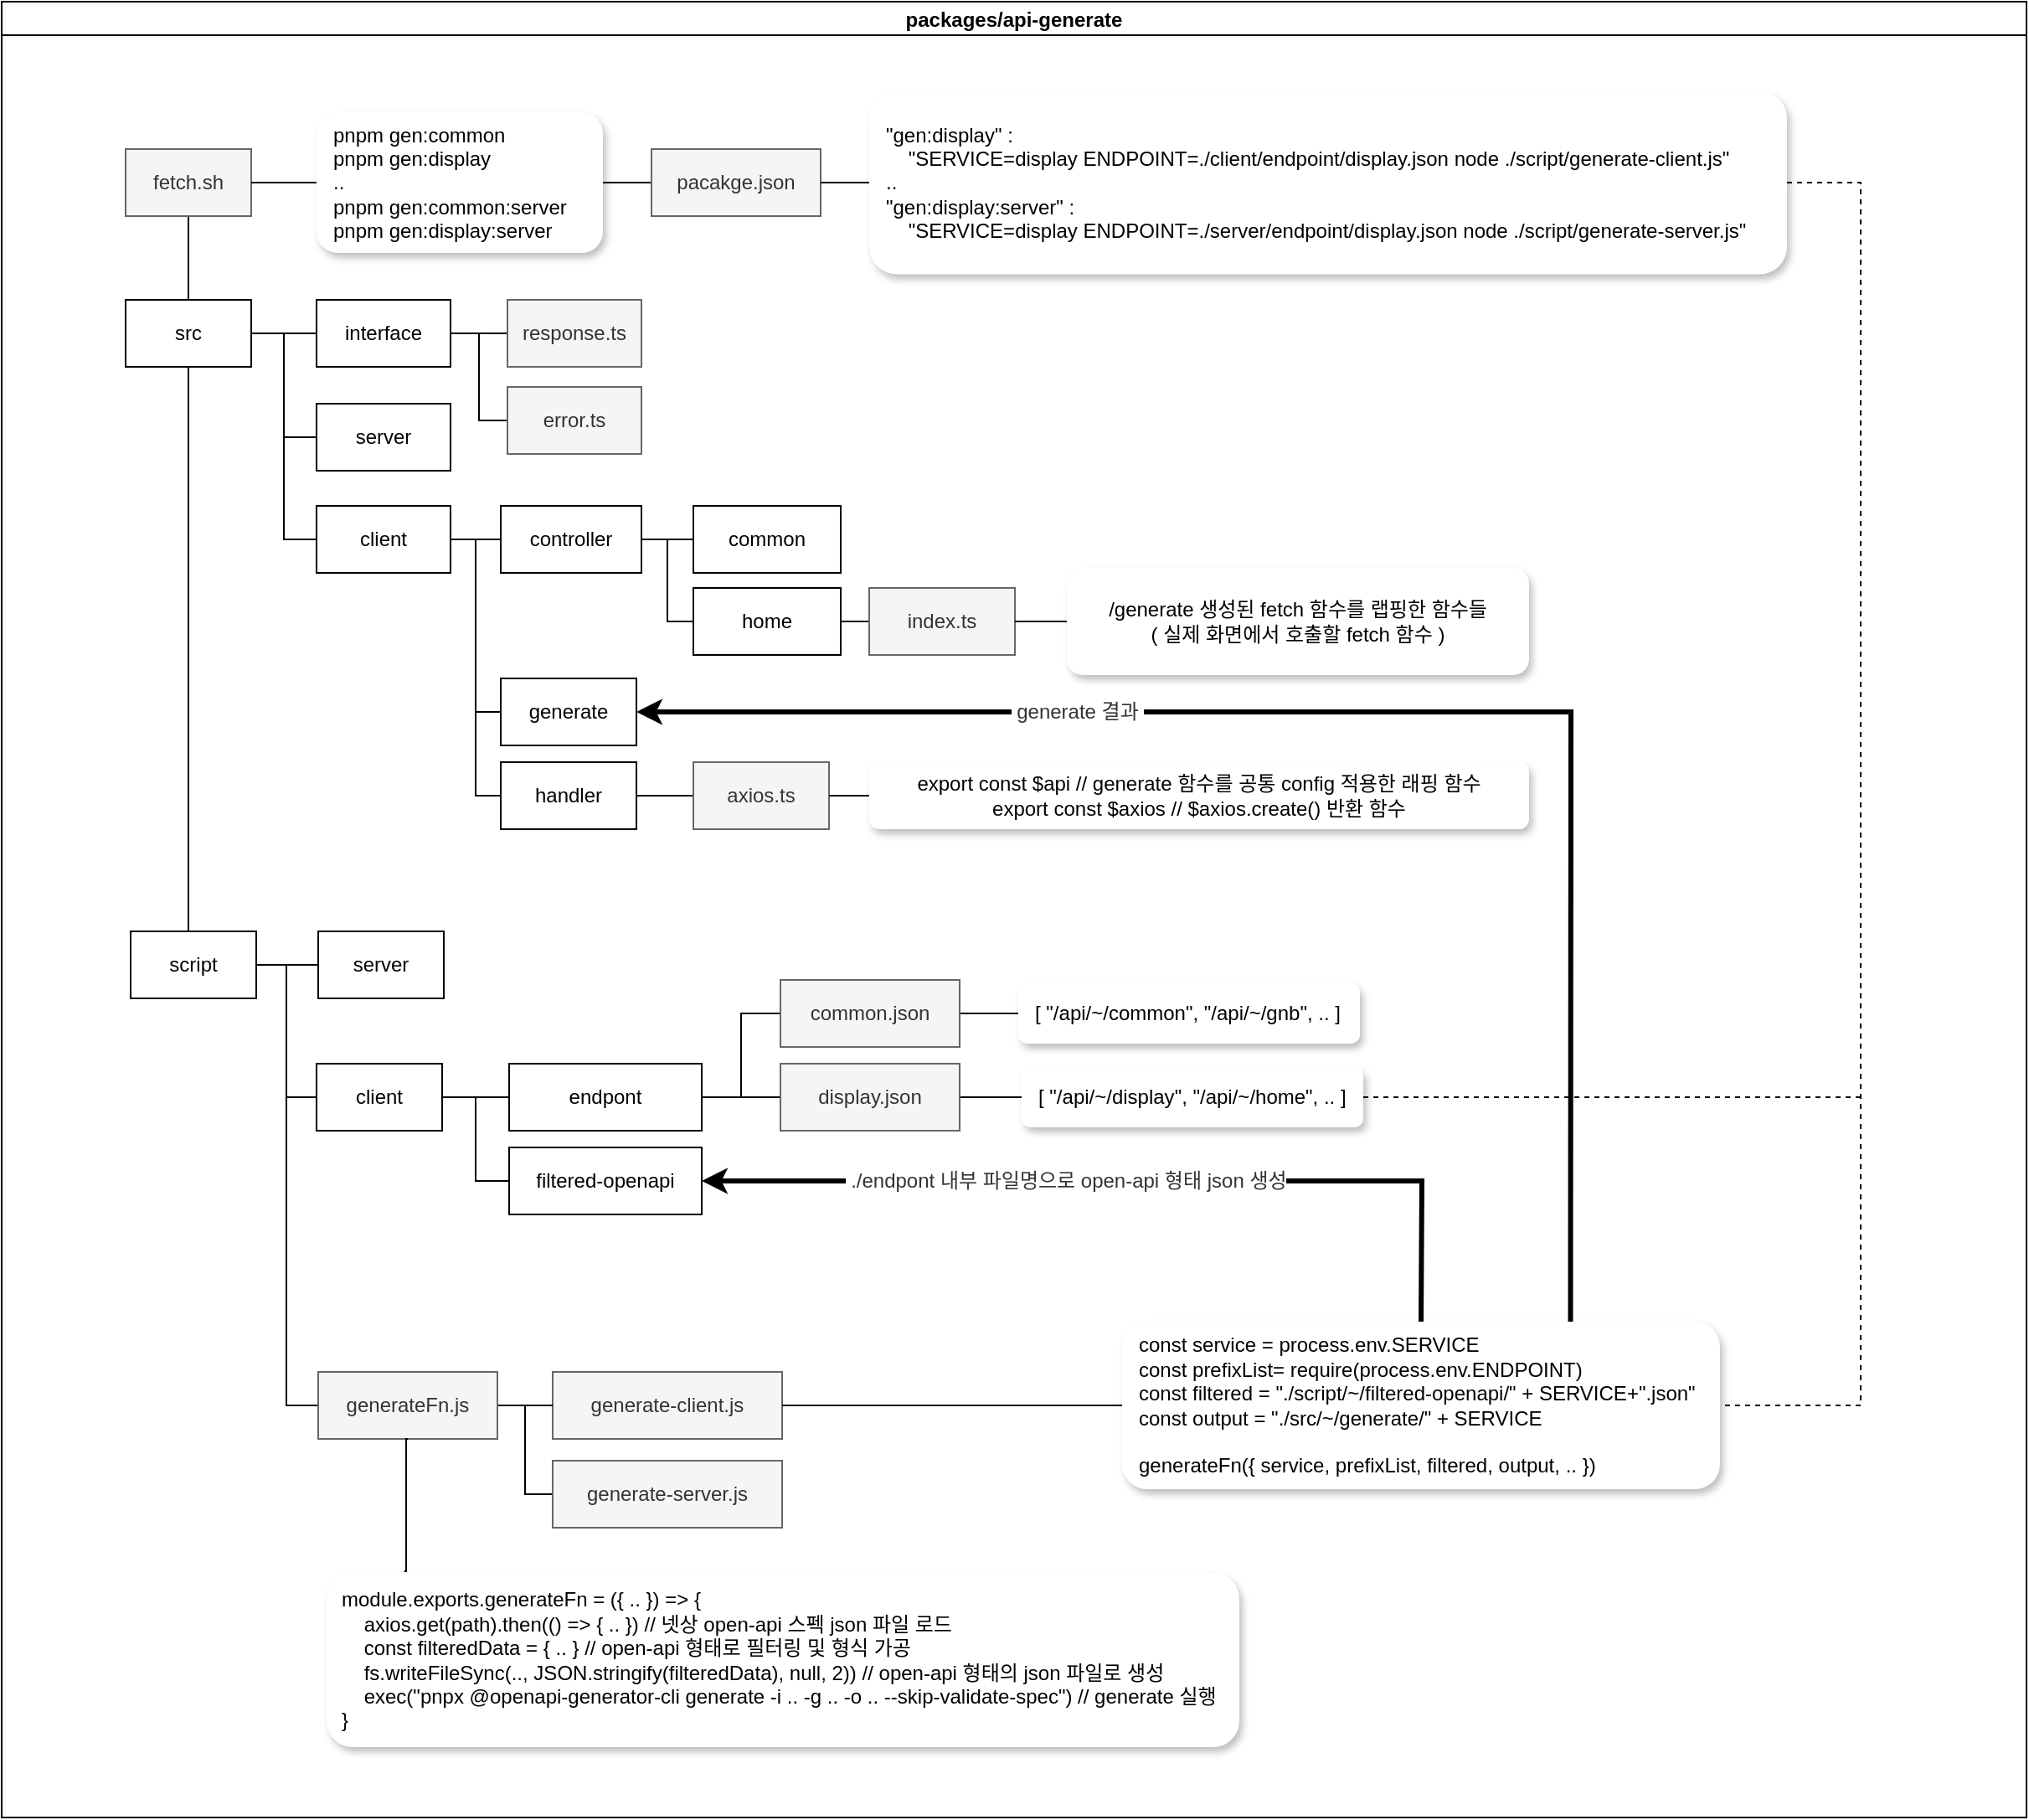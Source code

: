 <mxfile border="50" scale="3" compressed="false" locked="false" version="26.1.0">
  <diagram name="Blank" id="YmL12bMKpDGza6XwsDPr">
    <mxGraphModel dx="2474" dy="1140" grid="0" gridSize="10" guides="1" tooltips="1" connect="1" arrows="1" fold="1" page="0" pageScale="1" pageWidth="827" pageHeight="1169" background="none" math="1" shadow="0">
      <root>
        <mxCell id="X5NqExCQtvZxIxQ7pmgY-0" />
        <mxCell id="1" parent="X5NqExCQtvZxIxQ7pmgY-0" />
        <mxCell id="ELsMbzXoNtBKqP5es99s-56" value="packages/api-generate" style="swimlane;startSize=20;horizontal=1;containerType=tree;align=center;" parent="1" vertex="1">
          <mxGeometry x="-284" y="43" width="1209" height="1084" as="geometry">
            <mxRectangle x="-272" y="152" width="218" height="89" as="alternateBounds" />
          </mxGeometry>
        </mxCell>
        <mxCell id="ELsMbzXoNtBKqP5es99s-57" value="" style="edgeStyle=elbowEdgeStyle;elbow=vertical;sourcePerimeterSpacing=0;targetPerimeterSpacing=0;startArrow=none;endArrow=none;rounded=0;curved=0;" parent="ELsMbzXoNtBKqP5es99s-56" source="ELsMbzXoNtBKqP5es99s-58" target="ELsMbzXoNtBKqP5es99s-59" edge="1">
          <mxGeometry relative="1" as="geometry" />
        </mxCell>
        <mxCell id="ELsMbzXoNtBKqP5es99s-58" value="src" style="whiteSpace=wrap;html=1;treeFolding=1;treeMoving=1;newEdgeStyle={&quot;edgeStyle&quot;:&quot;elbowEdgeStyle&quot;,&quot;startArrow&quot;:&quot;none&quot;,&quot;endArrow&quot;:&quot;none&quot;};" parent="ELsMbzXoNtBKqP5es99s-56" vertex="1">
          <mxGeometry x="74" y="178" width="75" height="40" as="geometry" />
        </mxCell>
        <mxCell id="ELsMbzXoNtBKqP5es99s-59" value="interface" style="whiteSpace=wrap;html=1;treeFolding=1;treeMoving=1;newEdgeStyle={&quot;edgeStyle&quot;:&quot;elbowEdgeStyle&quot;,&quot;startArrow&quot;:&quot;none&quot;,&quot;endArrow&quot;:&quot;none&quot;};" parent="ELsMbzXoNtBKqP5es99s-56" vertex="1">
          <mxGeometry x="188" y="178" width="80" height="40" as="geometry" />
        </mxCell>
        <mxCell id="ELsMbzXoNtBKqP5es99s-60" value="" style="edgeStyle=elbowEdgeStyle;rounded=0;orthogonalLoop=1;jettySize=auto;html=1;elbow=horizontal;startArrow=none;endArrow=none;" parent="ELsMbzXoNtBKqP5es99s-56" source="ELsMbzXoNtBKqP5es99s-58" target="ELsMbzXoNtBKqP5es99s-61" edge="1">
          <mxGeometry relative="1" as="geometry" />
        </mxCell>
        <mxCell id="ELsMbzXoNtBKqP5es99s-61" value="server" style="whiteSpace=wrap;html=1;treeFolding=1;treeMoving=1;newEdgeStyle={&quot;edgeStyle&quot;:&quot;elbowEdgeStyle&quot;,&quot;startArrow&quot;:&quot;none&quot;,&quot;endArrow&quot;:&quot;none&quot;};" parent="ELsMbzXoNtBKqP5es99s-56" vertex="1">
          <mxGeometry x="188" y="240" width="80" height="40" as="geometry" />
        </mxCell>
        <mxCell id="ELsMbzXoNtBKqP5es99s-62" value="" style="edgeStyle=elbowEdgeStyle;rounded=0;orthogonalLoop=1;jettySize=auto;html=1;elbow=horizontal;startArrow=none;endArrow=none;" parent="ELsMbzXoNtBKqP5es99s-56" source="ELsMbzXoNtBKqP5es99s-58" target="ELsMbzXoNtBKqP5es99s-63" edge="1">
          <mxGeometry relative="1" as="geometry" />
        </mxCell>
        <mxCell id="ELsMbzXoNtBKqP5es99s-63" value="client" style="whiteSpace=wrap;html=1;treeFolding=1;treeMoving=1;newEdgeStyle={&quot;edgeStyle&quot;:&quot;elbowEdgeStyle&quot;,&quot;startArrow&quot;:&quot;none&quot;,&quot;endArrow&quot;:&quot;none&quot;};" parent="ELsMbzXoNtBKqP5es99s-56" vertex="1">
          <mxGeometry x="188" y="301" width="80" height="40" as="geometry" />
        </mxCell>
        <mxCell id="ELsMbzXoNtBKqP5es99s-74" value="" style="edgeStyle=elbowEdgeStyle;rounded=0;orthogonalLoop=1;jettySize=auto;html=1;elbow=horizontal;startArrow=none;endArrow=none;" parent="ELsMbzXoNtBKqP5es99s-56" source="ELsMbzXoNtBKqP5es99s-63" target="ELsMbzXoNtBKqP5es99s-75" edge="1">
          <mxGeometry relative="1" as="geometry">
            <mxPoint x="-123" y="341" as="sourcePoint" />
          </mxGeometry>
        </mxCell>
        <mxCell id="ELsMbzXoNtBKqP5es99s-75" value="controller" style="whiteSpace=wrap;html=1;treeFolding=1;treeMoving=1;newEdgeStyle={&quot;edgeStyle&quot;:&quot;elbowEdgeStyle&quot;,&quot;startArrow&quot;:&quot;none&quot;,&quot;endArrow&quot;:&quot;none&quot;};" parent="ELsMbzXoNtBKqP5es99s-56" vertex="1">
          <mxGeometry x="298" y="301" width="84" height="40" as="geometry" />
        </mxCell>
        <mxCell id="ELsMbzXoNtBKqP5es99s-76" value="" style="edgeStyle=elbowEdgeStyle;rounded=0;orthogonalLoop=1;jettySize=auto;html=1;elbow=horizontal;startArrow=none;endArrow=none;" parent="ELsMbzXoNtBKqP5es99s-56" source="ELsMbzXoNtBKqP5es99s-63" target="ELsMbzXoNtBKqP5es99s-77" edge="1">
          <mxGeometry relative="1" as="geometry">
            <mxPoint x="36" y="445" as="sourcePoint" />
          </mxGeometry>
        </mxCell>
        <mxCell id="ELsMbzXoNtBKqP5es99s-77" value="generate" style="whiteSpace=wrap;html=1;treeFolding=1;treeMoving=1;newEdgeStyle={&quot;edgeStyle&quot;:&quot;elbowEdgeStyle&quot;,&quot;startArrow&quot;:&quot;none&quot;,&quot;endArrow&quot;:&quot;none&quot;};" parent="ELsMbzXoNtBKqP5es99s-56" vertex="1">
          <mxGeometry x="298" y="404" width="81" height="40" as="geometry" />
        </mxCell>
        <mxCell id="ELsMbzXoNtBKqP5es99s-82" value="" style="edgeStyle=elbowEdgeStyle;rounded=0;orthogonalLoop=1;jettySize=auto;html=1;elbow=horizontal;startArrow=none;endArrow=none;" parent="ELsMbzXoNtBKqP5es99s-56" source="ELsMbzXoNtBKqP5es99s-63" target="ELsMbzXoNtBKqP5es99s-83" edge="1">
          <mxGeometry relative="1" as="geometry">
            <mxPoint x="35" y="439" as="sourcePoint" />
          </mxGeometry>
        </mxCell>
        <mxCell id="ELsMbzXoNtBKqP5es99s-83" value="handler" style="whiteSpace=wrap;html=1;treeFolding=1;treeMoving=1;newEdgeStyle={&quot;edgeStyle&quot;:&quot;elbowEdgeStyle&quot;,&quot;startArrow&quot;:&quot;none&quot;,&quot;endArrow&quot;:&quot;none&quot;};" parent="ELsMbzXoNtBKqP5es99s-56" vertex="1">
          <mxGeometry x="298" y="454" width="81" height="40" as="geometry" />
        </mxCell>
        <mxCell id="ELsMbzXoNtBKqP5es99s-84" value="" style="edgeStyle=elbowEdgeStyle;rounded=0;orthogonalLoop=1;jettySize=auto;html=1;elbow=horizontal;startArrow=none;endArrow=none;" parent="ELsMbzXoNtBKqP5es99s-56" source="ELsMbzXoNtBKqP5es99s-75" target="ELsMbzXoNtBKqP5es99s-85" edge="1">
          <mxGeometry relative="1" as="geometry">
            <mxPoint x="-15" y="439" as="sourcePoint" />
          </mxGeometry>
        </mxCell>
        <mxCell id="ELsMbzXoNtBKqP5es99s-85" value="common" style="whiteSpace=wrap;html=1;treeFolding=1;treeMoving=1;newEdgeStyle={&quot;edgeStyle&quot;:&quot;elbowEdgeStyle&quot;,&quot;startArrow&quot;:&quot;none&quot;,&quot;endArrow&quot;:&quot;none&quot;};" parent="ELsMbzXoNtBKqP5es99s-56" vertex="1">
          <mxGeometry x="413" y="301" width="88" height="40" as="geometry" />
        </mxCell>
        <mxCell id="ELsMbzXoNtBKqP5es99s-87" value="" style="edgeStyle=elbowEdgeStyle;rounded=0;orthogonalLoop=1;jettySize=auto;html=1;elbow=horizontal;startArrow=none;endArrow=none;" parent="ELsMbzXoNtBKqP5es99s-56" source="ELsMbzXoNtBKqP5es99s-75" target="ELsMbzXoNtBKqP5es99s-88" edge="1">
          <mxGeometry relative="1" as="geometry">
            <mxPoint x="145" y="439" as="sourcePoint" />
          </mxGeometry>
        </mxCell>
        <mxCell id="ELsMbzXoNtBKqP5es99s-88" value="home" style="whiteSpace=wrap;html=1;treeFolding=1;treeMoving=1;newEdgeStyle={&quot;edgeStyle&quot;:&quot;elbowEdgeStyle&quot;,&quot;startArrow&quot;:&quot;none&quot;,&quot;endArrow&quot;:&quot;none&quot;};" parent="ELsMbzXoNtBKqP5es99s-56" vertex="1">
          <mxGeometry x="413" y="350" width="88" height="40" as="geometry" />
        </mxCell>
        <mxCell id="ELsMbzXoNtBKqP5es99s-89" value="" style="edgeStyle=elbowEdgeStyle;rounded=0;orthogonalLoop=1;jettySize=auto;html=1;elbow=horizontal;startArrow=none;endArrow=none;" parent="ELsMbzXoNtBKqP5es99s-56" source="ELsMbzXoNtBKqP5es99s-88" target="ELsMbzXoNtBKqP5es99s-90" edge="1">
          <mxGeometry relative="1" as="geometry">
            <mxPoint x="100" y="439" as="sourcePoint" />
          </mxGeometry>
        </mxCell>
        <mxCell id="ELsMbzXoNtBKqP5es99s-90" value="index.ts" style="whiteSpace=wrap;html=1;treeFolding=0;treeMoving=1;newEdgeStyle={&quot;edgeStyle&quot;:&quot;elbowEdgeStyle&quot;,&quot;startArrow&quot;:&quot;none&quot;,&quot;endArrow&quot;:&quot;none&quot;};fillColor=#f5f5f5;fontColor=#333333;strokeColor=#666666;" parent="ELsMbzXoNtBKqP5es99s-56" vertex="1">
          <mxGeometry x="518" y="350" width="87" height="40" as="geometry" />
        </mxCell>
        <mxCell id="ELsMbzXoNtBKqP5es99s-91" value="" style="edgeStyle=elbowEdgeStyle;rounded=0;orthogonalLoop=1;jettySize=auto;html=1;elbow=horizontal;startArrow=none;endArrow=none;" parent="ELsMbzXoNtBKqP5es99s-56" source="ELsMbzXoNtBKqP5es99s-90" target="ELsMbzXoNtBKqP5es99s-92" edge="1">
          <mxGeometry relative="1" as="geometry">
            <mxPoint x="260" y="488" as="sourcePoint" />
          </mxGeometry>
        </mxCell>
        <mxCell id="ELsMbzXoNtBKqP5es99s-92" value="/generate 생성된 fetch 함수를 랩핑한 함수들&lt;div&gt;( 실제 화면에서 호출할 fetch 함수 )&lt;/div&gt;" style="whiteSpace=wrap;html=1;treeFolding=0;treeMoving=1;newEdgeStyle={&quot;edgeStyle&quot;:&quot;elbowEdgeStyle&quot;,&quot;startArrow&quot;:&quot;none&quot;,&quot;endArrow&quot;:&quot;none&quot;};align=center;verticalAlign=middle;shadow=1;strokeColor=none;labelBorderColor=none;rounded=1;glass=0;spacing=9;" parent="ELsMbzXoNtBKqP5es99s-56" vertex="1">
          <mxGeometry x="636" y="338" width="276" height="64" as="geometry" />
        </mxCell>
        <mxCell id="ELsMbzXoNtBKqP5es99s-115" style="edgeStyle=elbowEdgeStyle;rounded=0;orthogonalLoop=1;jettySize=auto;html=1;startArrow=none;endArrow=none;entryX=0.5;entryY=0;entryDx=0;entryDy=0;fontFamily=Helvetica;fontSize=12;fontColor=default;" parent="ELsMbzXoNtBKqP5es99s-56" source="ELsMbzXoNtBKqP5es99s-112" target="ELsMbzXoNtBKqP5es99s-58" edge="1">
          <mxGeometry relative="1" as="geometry" />
        </mxCell>
        <mxCell id="ELsMbzXoNtBKqP5es99s-112" value="fetch.sh" style="whiteSpace=wrap;html=1;treeFolding=0;treeMoving=1;newEdgeStyle={&quot;edgeStyle&quot;:&quot;elbowEdgeStyle&quot;,&quot;startArrow&quot;:&quot;none&quot;,&quot;endArrow&quot;:&quot;none&quot;};fillColor=#f5f5f5;fontColor=#333333;strokeColor=#666666;" parent="ELsMbzXoNtBKqP5es99s-56" vertex="1">
          <mxGeometry x="74" y="88" width="75" height="40" as="geometry" />
        </mxCell>
        <mxCell id="ELsMbzXoNtBKqP5es99s-118" value="" style="edgeStyle=elbowEdgeStyle;rounded=0;orthogonalLoop=1;jettySize=auto;html=1;elbow=horizontal;startArrow=none;endArrow=none;" parent="ELsMbzXoNtBKqP5es99s-56" source="ELsMbzXoNtBKqP5es99s-112" target="ELsMbzXoNtBKqP5es99s-119" edge="1">
          <mxGeometry relative="1" as="geometry" />
        </mxCell>
        <mxCell id="ELsMbzXoNtBKqP5es99s-119" value="pnpm gen:common&lt;div&gt;pnpm gen:display&lt;/div&gt;&lt;div&gt;..&lt;/div&gt;&lt;div&gt;pnpm gen:common:server&lt;/div&gt;&lt;div&gt;pnpm gen:display:server&lt;/div&gt;" style="whiteSpace=wrap;html=1;treeFolding=0;treeMoving=1;newEdgeStyle={&quot;edgeStyle&quot;:&quot;elbowEdgeStyle&quot;,&quot;startArrow&quot;:&quot;none&quot;,&quot;endArrow&quot;:&quot;none&quot;};align=left;verticalAlign=middle;shadow=1;strokeColor=none;labelBorderColor=none;rounded=1;glass=0;spacing=10;" parent="ELsMbzXoNtBKqP5es99s-56" vertex="1">
          <mxGeometry x="188" y="66" width="171" height="84" as="geometry" />
        </mxCell>
        <mxCell id="ELsMbzXoNtBKqP5es99s-122" value="" style="edgeStyle=elbowEdgeStyle;rounded=0;orthogonalLoop=1;jettySize=auto;html=1;elbow=horizontal;startArrow=none;endArrow=none;" parent="ELsMbzXoNtBKqP5es99s-56" source="ELsMbzXoNtBKqP5es99s-119" target="ELsMbzXoNtBKqP5es99s-123" edge="1">
          <mxGeometry relative="1" as="geometry">
            <mxPoint x="-135" y="158" as="sourcePoint" />
          </mxGeometry>
        </mxCell>
        <mxCell id="ELsMbzXoNtBKqP5es99s-123" value="pacakge.json" style="whiteSpace=wrap;html=1;treeFolding=0;treeMoving=1;newEdgeStyle={&quot;edgeStyle&quot;:&quot;elbowEdgeStyle&quot;,&quot;startArrow&quot;:&quot;none&quot;,&quot;endArrow&quot;:&quot;none&quot;};fillColor=#f5f5f5;fontColor=#333333;strokeColor=#666666;" parent="ELsMbzXoNtBKqP5es99s-56" vertex="1">
          <mxGeometry x="388" y="88" width="101" height="40" as="geometry" />
        </mxCell>
        <mxCell id="ELsMbzXoNtBKqP5es99s-124" value="" style="edgeStyle=elbowEdgeStyle;rounded=0;orthogonalLoop=1;jettySize=auto;html=1;elbow=horizontal;startArrow=none;endArrow=none;" parent="ELsMbzXoNtBKqP5es99s-56" source="ELsMbzXoNtBKqP5es99s-123" target="ELsMbzXoNtBKqP5es99s-125" edge="1">
          <mxGeometry relative="1" as="geometry">
            <mxPoint x="75" y="158" as="sourcePoint" />
          </mxGeometry>
        </mxCell>
        <mxCell id="ELsMbzXoNtBKqP5es99s-177" style="edgeStyle=elbowEdgeStyle;rounded=0;orthogonalLoop=1;jettySize=auto;html=1;startArrow=none;endArrow=none;fontFamily=Helvetica;fontSize=12;fontColor=#333333;dashed=1;entryX=1;entryY=0.5;entryDx=0;entryDy=0;" parent="ELsMbzXoNtBKqP5es99s-56" source="ELsMbzXoNtBKqP5es99s-125" target="ELsMbzXoNtBKqP5es99s-185" edge="1">
          <mxGeometry relative="1" as="geometry">
            <mxPoint x="895" y="809" as="targetPoint" />
            <Array as="points">
              <mxPoint x="1110" y="486" />
            </Array>
          </mxGeometry>
        </mxCell>
        <mxCell id="ELsMbzXoNtBKqP5es99s-125" value="&quot;gen:display&quot; :&lt;div&gt;&amp;nbsp; &amp;nbsp; &quot;SERVICE=display ENDPOINT=./client/endpoint/display.json&amp;nbsp;&lt;span style=&quot;background-color: transparent; color: light-dark(rgb(0, 0, 0), rgb(255, 255, 255));&quot;&gt;node ./script/generate-client.js&quot;&lt;/span&gt;&lt;/div&gt;&lt;div&gt;&lt;span style=&quot;background-color: transparent; color: light-dark(rgb(0, 0, 0), rgb(255, 255, 255));&quot;&gt;..&lt;/span&gt;&lt;/div&gt;&lt;div&gt;&quot;gen:display:server&quot; :&lt;div&gt;&amp;nbsp; &amp;nbsp; &quot;SERVICE=display ENDPOINT=./server/endpoint/display.json&amp;nbsp;&lt;span style=&quot;background-color: transparent; color: light-dark(rgb(0, 0, 0), rgb(255, 255, 255));&quot;&gt;node ./script/generate-server.js&quot;&lt;/span&gt;&lt;/div&gt;&lt;/div&gt;" style="whiteSpace=wrap;html=1;treeFolding=0;treeMoving=1;newEdgeStyle={&quot;edgeStyle&quot;:&quot;elbowEdgeStyle&quot;,&quot;startArrow&quot;:&quot;none&quot;,&quot;endArrow&quot;:&quot;none&quot;};align=left;verticalAlign=middle;shadow=1;strokeColor=none;labelBorderColor=none;rounded=1;glass=0;spacing=10;" parent="ELsMbzXoNtBKqP5es99s-56" vertex="1">
          <mxGeometry x="518" y="53.25" width="548" height="109.5" as="geometry" />
        </mxCell>
        <mxCell id="ELsMbzXoNtBKqP5es99s-136" style="edgeStyle=elbowEdgeStyle;rounded=0;orthogonalLoop=1;jettySize=auto;html=1;startArrow=none;endArrow=none;entryX=0.5;entryY=1;entryDx=0;entryDy=0;fontFamily=Helvetica;fontSize=12;fontColor=#333333;" parent="ELsMbzXoNtBKqP5es99s-56" source="ELsMbzXoNtBKqP5es99s-133" target="ELsMbzXoNtBKqP5es99s-58" edge="1">
          <mxGeometry relative="1" as="geometry" />
        </mxCell>
        <mxCell id="ELsMbzXoNtBKqP5es99s-172" style="edgeStyle=elbowEdgeStyle;rounded=0;orthogonalLoop=1;jettySize=auto;html=1;startArrow=none;endArrow=none;entryX=0;entryY=0.5;entryDx=0;entryDy=0;fontFamily=Helvetica;fontSize=12;fontColor=#333333;" parent="ELsMbzXoNtBKqP5es99s-56" source="ELsMbzXoNtBKqP5es99s-133" target="ELsMbzXoNtBKqP5es99s-151" edge="1">
          <mxGeometry relative="1" as="geometry">
            <Array as="points">
              <mxPoint x="170" y="643" />
            </Array>
          </mxGeometry>
        </mxCell>
        <mxCell id="ELsMbzXoNtBKqP5es99s-133" value="script" style="whiteSpace=wrap;html=1;treeFolding=1;treeMoving=1;newEdgeStyle={&quot;edgeStyle&quot;:&quot;elbowEdgeStyle&quot;,&quot;startArrow&quot;:&quot;none&quot;,&quot;endArrow&quot;:&quot;none&quot;};" parent="ELsMbzXoNtBKqP5es99s-56" vertex="1">
          <mxGeometry x="77" y="555" width="75" height="40" as="geometry" />
        </mxCell>
        <mxCell id="ELsMbzXoNtBKqP5es99s-137" value="" style="edgeStyle=elbowEdgeStyle;rounded=0;orthogonalLoop=1;jettySize=auto;html=1;elbow=horizontal;startArrow=none;endArrow=none;" parent="ELsMbzXoNtBKqP5es99s-56" source="ELsMbzXoNtBKqP5es99s-133" target="ELsMbzXoNtBKqP5es99s-138" edge="1">
          <mxGeometry relative="1" as="geometry" />
        </mxCell>
        <mxCell id="ELsMbzXoNtBKqP5es99s-138" value="server" style="whiteSpace=wrap;html=1;treeFolding=1;treeMoving=1;newEdgeStyle={&quot;edgeStyle&quot;:&quot;elbowEdgeStyle&quot;,&quot;startArrow&quot;:&quot;none&quot;,&quot;endArrow&quot;:&quot;none&quot;};fillStyle=hatch;" parent="ELsMbzXoNtBKqP5es99s-56" vertex="1">
          <mxGeometry x="189" y="555" width="75" height="40" as="geometry" />
        </mxCell>
        <mxCell id="ELsMbzXoNtBKqP5es99s-139" value="" style="edgeStyle=elbowEdgeStyle;rounded=0;orthogonalLoop=1;jettySize=auto;html=1;elbow=horizontal;startArrow=none;endArrow=none;" parent="ELsMbzXoNtBKqP5es99s-56" source="ELsMbzXoNtBKqP5es99s-133" target="ELsMbzXoNtBKqP5es99s-140" edge="1">
          <mxGeometry relative="1" as="geometry">
            <mxPoint x="-133" y="606" as="sourcePoint" />
          </mxGeometry>
        </mxCell>
        <mxCell id="ELsMbzXoNtBKqP5es99s-140" value="client" style="whiteSpace=wrap;html=1;treeFolding=1;treeMoving=1;newEdgeStyle={&quot;edgeStyle&quot;:&quot;elbowEdgeStyle&quot;,&quot;startArrow&quot;:&quot;none&quot;,&quot;endArrow&quot;:&quot;none&quot;};" parent="ELsMbzXoNtBKqP5es99s-56" vertex="1">
          <mxGeometry x="188" y="634" width="75" height="40" as="geometry" />
        </mxCell>
        <mxCell id="ELsMbzXoNtBKqP5es99s-141" value="" style="edgeStyle=elbowEdgeStyle;rounded=0;orthogonalLoop=1;jettySize=auto;html=1;elbow=horizontal;startArrow=none;endArrow=none;" parent="ELsMbzXoNtBKqP5es99s-56" source="ELsMbzXoNtBKqP5es99s-140" target="ELsMbzXoNtBKqP5es99s-142" edge="1">
          <mxGeometry relative="1" as="geometry">
            <mxPoint x="-133" y="606" as="sourcePoint" />
          </mxGeometry>
        </mxCell>
        <mxCell id="ELsMbzXoNtBKqP5es99s-142" value="endpont" style="whiteSpace=wrap;html=1;treeFolding=1;treeMoving=1;newEdgeStyle={&quot;edgeStyle&quot;:&quot;elbowEdgeStyle&quot;,&quot;startArrow&quot;:&quot;none&quot;,&quot;endArrow&quot;:&quot;none&quot;};" parent="ELsMbzXoNtBKqP5es99s-56" vertex="1">
          <mxGeometry x="303" y="634" width="115" height="40" as="geometry" />
        </mxCell>
        <mxCell id="ELsMbzXoNtBKqP5es99s-143" value="" style="edgeStyle=elbowEdgeStyle;rounded=0;orthogonalLoop=1;jettySize=auto;html=1;elbow=horizontal;startArrow=none;endArrow=none;" parent="ELsMbzXoNtBKqP5es99s-56" source="ELsMbzXoNtBKqP5es99s-140" target="ELsMbzXoNtBKqP5es99s-144" edge="1">
          <mxGeometry relative="1" as="geometry">
            <mxPoint x="-21" y="656" as="sourcePoint" />
          </mxGeometry>
        </mxCell>
        <mxCell id="ELsMbzXoNtBKqP5es99s-144" value="filtered-openapi" style="whiteSpace=wrap;html=1;treeFolding=1;treeMoving=1;newEdgeStyle={&quot;edgeStyle&quot;:&quot;elbowEdgeStyle&quot;,&quot;startArrow&quot;:&quot;none&quot;,&quot;endArrow&quot;:&quot;none&quot;};" parent="ELsMbzXoNtBKqP5es99s-56" vertex="1">
          <mxGeometry x="303" y="684" width="115" height="40" as="geometry" />
        </mxCell>
        <mxCell id="ELsMbzXoNtBKqP5es99s-147" value="generate-client.js" style="whiteSpace=wrap;html=1;treeFolding=0;treeMoving=1;newEdgeStyle={&quot;edgeStyle&quot;:&quot;elbowEdgeStyle&quot;,&quot;startArrow&quot;:&quot;none&quot;,&quot;endArrow&quot;:&quot;none&quot;};fillColor=#f5f5f5;fontColor=#333333;strokeColor=#666666;" parent="ELsMbzXoNtBKqP5es99s-56" vertex="1">
          <mxGeometry x="329" y="818" width="137" height="40" as="geometry" />
        </mxCell>
        <mxCell id="ELsMbzXoNtBKqP5es99s-174" style="edgeStyle=elbowEdgeStyle;rounded=0;orthogonalLoop=1;jettySize=auto;html=1;startArrow=none;endArrow=none;exitX=0;exitY=0.5;exitDx=0;exitDy=0;entryX=1;entryY=0.5;entryDx=0;entryDy=0;fontFamily=Helvetica;fontSize=12;fontColor=#333333;" parent="ELsMbzXoNtBKqP5es99s-56" source="ELsMbzXoNtBKqP5es99s-149" target="ELsMbzXoNtBKqP5es99s-151" edge="1">
          <mxGeometry relative="1" as="geometry" />
        </mxCell>
        <mxCell id="ELsMbzXoNtBKqP5es99s-149" value="generate-server.js" style="whiteSpace=wrap;html=1;treeFolding=0;treeMoving=1;newEdgeStyle={&quot;edgeStyle&quot;:&quot;elbowEdgeStyle&quot;,&quot;startArrow&quot;:&quot;none&quot;,&quot;endArrow&quot;:&quot;none&quot;};fillColor=#f5f5f5;fontColor=#333333;strokeColor=#666666;" parent="ELsMbzXoNtBKqP5es99s-56" vertex="1">
          <mxGeometry x="329" y="871" width="137" height="40" as="geometry" />
        </mxCell>
        <mxCell id="ELsMbzXoNtBKqP5es99s-173" style="edgeStyle=elbowEdgeStyle;rounded=0;orthogonalLoop=1;jettySize=auto;html=1;startArrow=none;endArrow=none;entryX=0;entryY=0.5;entryDx=0;entryDy=0;fontFamily=Helvetica;fontSize=12;fontColor=#333333;" parent="ELsMbzXoNtBKqP5es99s-56" source="ELsMbzXoNtBKqP5es99s-151" target="ELsMbzXoNtBKqP5es99s-147" edge="1">
          <mxGeometry relative="1" as="geometry" />
        </mxCell>
        <mxCell id="ELsMbzXoNtBKqP5es99s-151" value="generateFn.js" style="whiteSpace=wrap;html=1;treeFolding=0;treeMoving=1;newEdgeStyle={&quot;edgeStyle&quot;:&quot;elbowEdgeStyle&quot;,&quot;startArrow&quot;:&quot;none&quot;,&quot;endArrow&quot;:&quot;none&quot;};fillColor=#f5f5f5;fontColor=#333333;strokeColor=#666666;" parent="ELsMbzXoNtBKqP5es99s-56" vertex="1">
          <mxGeometry x="189" y="818" width="107" height="40" as="geometry" />
        </mxCell>
        <mxCell id="ELsMbzXoNtBKqP5es99s-152" value="&lt;div style=&quot;&quot;&gt;&lt;span style=&quot;background-color: transparent; color: light-dark(rgb(0, 0, 0), rgb(255, 255, 255));&quot;&gt;module.exports.generateFn = ({ .. }) =&amp;gt; {&lt;/span&gt;&lt;/div&gt;&lt;div style=&quot;&quot;&gt;&lt;span style=&quot;background-color: transparent; color: light-dark(rgb(0, 0, 0), rgb(255, 255, 255));&quot;&gt;&amp;nbsp; &amp;nbsp; axios.get(path).then(() =&amp;gt; { .. }) // 넷상 open-api 스펙 json 파일 로드&lt;/span&gt;&lt;/div&gt;&lt;div style=&quot;&quot;&gt;&lt;span style=&quot;background-color: transparent; color: light-dark(rgb(0, 0, 0), rgb(255, 255, 255));&quot;&gt;&amp;nbsp; &amp;nbsp; const filteredData = { .. } // open-api 형태로 필터링 및 형식 가공&lt;/span&gt;&lt;/div&gt;&lt;div style=&quot;&quot;&gt;&lt;span style=&quot;background-color: transparent; color: light-dark(rgb(0, 0, 0), rgb(255, 255, 255));&quot;&gt;&amp;nbsp; &amp;nbsp; fs.writeFileSync(.., JSON.stringify(&lt;/span&gt;filteredData&lt;span style=&quot;background-color: transparent; color: light-dark(rgb(0, 0, 0), rgb(255, 255, 255));&quot;&gt;), null, 2)) // open-api 형태의 json 파일로 생성&lt;/span&gt;&lt;/div&gt;&lt;div style=&quot;&quot;&gt;&amp;nbsp; &amp;nbsp; exec(&quot;pnpx @openapi-generator-cli generate -i .. -g .. -o .. --skip-validate-spec&quot;) // generate 실행&lt;/div&gt;&lt;div style=&quot;&quot;&gt;}&lt;/div&gt;" style="whiteSpace=wrap;html=1;treeFolding=0;treeMoving=1;newEdgeStyle={&quot;edgeStyle&quot;:&quot;elbowEdgeStyle&quot;,&quot;startArrow&quot;:&quot;none&quot;,&quot;endArrow&quot;:&quot;none&quot;};align=left;verticalAlign=middle;shadow=1;strokeColor=none;labelBorderColor=none;rounded=1;glass=0;spacing=9;" parent="ELsMbzXoNtBKqP5es99s-56" vertex="1">
          <mxGeometry x="194" y="938" width="545" height="104" as="geometry" />
        </mxCell>
        <mxCell id="ELsMbzXoNtBKqP5es99s-161" value="[&amp;nbsp;&lt;span style=&quot;background-color: transparent; color: light-dark(rgb(0, 0, 0), rgb(255, 255, 255));&quot;&gt;&quot;/api/~/common&lt;/span&gt;&lt;span style=&quot;background-color: transparent; color: light-dark(rgb(0, 0, 0), rgb(255, 255, 255));&quot;&gt;&quot;, &quot;/api/~/gnb&quot;, .. ]&lt;/span&gt;" style="whiteSpace=wrap;html=1;treeFolding=0;treeMoving=1;newEdgeStyle={&quot;edgeStyle&quot;:&quot;elbowEdgeStyle&quot;,&quot;startArrow&quot;:&quot;none&quot;,&quot;endArrow&quot;:&quot;none&quot;};align=left;verticalAlign=middle;shadow=1;strokeColor=none;labelBorderColor=none;rounded=1;glass=0;spacing=10;" parent="ELsMbzXoNtBKqP5es99s-56" vertex="1">
          <mxGeometry x="607" y="586" width="204" height="36" as="geometry" />
        </mxCell>
        <mxCell id="ELsMbzXoNtBKqP5es99s-163" value="" style="edgeStyle=elbowEdgeStyle;rounded=0;orthogonalLoop=1;jettySize=auto;html=1;elbow=horizontal;startArrow=none;endArrow=none;" parent="ELsMbzXoNtBKqP5es99s-56" source="ELsMbzXoNtBKqP5es99s-142" target="ELsMbzXoNtBKqP5es99s-164" edge="1">
          <mxGeometry relative="1" as="geometry">
            <mxPoint x="-21" y="656" as="sourcePoint" />
          </mxGeometry>
        </mxCell>
        <mxCell id="ELsMbzXoNtBKqP5es99s-167" style="edgeStyle=elbowEdgeStyle;rounded=0;orthogonalLoop=1;jettySize=auto;html=1;startArrow=none;endArrow=none;exitX=1;exitY=0.5;exitDx=0;exitDy=0;entryX=0;entryY=0.5;entryDx=0;entryDy=0;fontFamily=Helvetica;fontSize=12;fontColor=#333333;" parent="ELsMbzXoNtBKqP5es99s-56" source="ELsMbzXoNtBKqP5es99s-164" target="ELsMbzXoNtBKqP5es99s-161" edge="1">
          <mxGeometry relative="1" as="geometry" />
        </mxCell>
        <mxCell id="ELsMbzXoNtBKqP5es99s-164" value="common.json" style="whiteSpace=wrap;html=1;treeFolding=0;treeMoving=1;newEdgeStyle={&quot;edgeStyle&quot;:&quot;elbowEdgeStyle&quot;,&quot;startArrow&quot;:&quot;none&quot;,&quot;endArrow&quot;:&quot;none&quot;};fillColor=#f5f5f5;fontColor=#333333;strokeColor=#666666;" parent="ELsMbzXoNtBKqP5es99s-56" vertex="1">
          <mxGeometry x="465" y="584" width="107" height="40" as="geometry" />
        </mxCell>
        <mxCell id="ELsMbzXoNtBKqP5es99s-165" value="" style="edgeStyle=elbowEdgeStyle;rounded=0;orthogonalLoop=1;jettySize=auto;html=1;elbow=horizontal;startArrow=none;endArrow=none;" parent="ELsMbzXoNtBKqP5es99s-56" source="ELsMbzXoNtBKqP5es99s-142" target="ELsMbzXoNtBKqP5es99s-166" edge="1">
          <mxGeometry relative="1" as="geometry">
            <mxPoint x="126" y="656" as="sourcePoint" />
          </mxGeometry>
        </mxCell>
        <mxCell id="ELsMbzXoNtBKqP5es99s-169" style="edgeStyle=elbowEdgeStyle;rounded=0;orthogonalLoop=1;jettySize=auto;html=1;startArrow=none;endArrow=none;exitX=1;exitY=0.5;exitDx=0;exitDy=0;fontFamily=Helvetica;fontSize=12;fontColor=#333333;" parent="ELsMbzXoNtBKqP5es99s-56" source="ELsMbzXoNtBKqP5es99s-166" target="ELsMbzXoNtBKqP5es99s-168" edge="1">
          <mxGeometry relative="1" as="geometry" />
        </mxCell>
        <mxCell id="ELsMbzXoNtBKqP5es99s-166" value="display.json" style="whiteSpace=wrap;html=1;treeFolding=0;treeMoving=1;newEdgeStyle={&quot;edgeStyle&quot;:&quot;elbowEdgeStyle&quot;,&quot;startArrow&quot;:&quot;none&quot;,&quot;endArrow&quot;:&quot;none&quot;};fillColor=#f5f5f5;fontColor=#333333;strokeColor=#666666;" parent="ELsMbzXoNtBKqP5es99s-56" vertex="1">
          <mxGeometry x="465" y="634" width="107" height="40" as="geometry" />
        </mxCell>
        <mxCell id="ELsMbzXoNtBKqP5es99s-180" style="edgeStyle=elbowEdgeStyle;rounded=0;orthogonalLoop=1;jettySize=auto;html=1;startArrow=none;endArrow=none;fontFamily=Helvetica;fontSize=12;fontColor=#333333;dashed=1;" parent="ELsMbzXoNtBKqP5es99s-56" source="ELsMbzXoNtBKqP5es99s-168" edge="1">
          <mxGeometry relative="1" as="geometry">
            <mxPoint x="1110" y="654" as="targetPoint" />
          </mxGeometry>
        </mxCell>
        <mxCell id="ELsMbzXoNtBKqP5es99s-168" value="[&amp;nbsp;&lt;span style=&quot;background-color: transparent; color: light-dark(rgb(0, 0, 0), rgb(255, 255, 255));&quot;&gt;&quot;/api/~/display&lt;/span&gt;&lt;span style=&quot;background-color: transparent; color: light-dark(rgb(0, 0, 0), rgb(255, 255, 255));&quot;&gt;&quot;, &quot;/api/~/home&quot;, .. ]&lt;/span&gt;" style="whiteSpace=wrap;html=1;treeFolding=0;treeMoving=1;newEdgeStyle={&quot;edgeStyle&quot;:&quot;elbowEdgeStyle&quot;,&quot;startArrow&quot;:&quot;none&quot;,&quot;endArrow&quot;:&quot;none&quot;};align=left;verticalAlign=middle;shadow=1;strokeColor=none;labelBorderColor=none;rounded=1;glass=0;spacing=10;" parent="ELsMbzXoNtBKqP5es99s-56" vertex="1">
          <mxGeometry x="609" y="636" width="204" height="36" as="geometry" />
        </mxCell>
        <mxCell id="ELsMbzXoNtBKqP5es99s-176" style="edgeStyle=elbowEdgeStyle;rounded=0;orthogonalLoop=1;jettySize=auto;html=1;startArrow=none;endArrow=none;exitX=0.5;exitY=1;exitDx=0;exitDy=0;entryX=0.085;entryY=-0.01;entryDx=0;entryDy=0;entryPerimeter=0;fontFamily=Helvetica;fontSize=12;fontColor=#333333;" parent="ELsMbzXoNtBKqP5es99s-56" source="ELsMbzXoNtBKqP5es99s-151" target="ELsMbzXoNtBKqP5es99s-152" edge="1">
          <mxGeometry relative="1" as="geometry" />
        </mxCell>
        <mxCell id="ELsMbzXoNtBKqP5es99s-186" style="edgeStyle=elbowEdgeStyle;rounded=0;orthogonalLoop=1;jettySize=auto;html=1;startArrow=none;endArrow=none;exitX=0;exitY=0.5;exitDx=0;exitDy=0;entryX=1;entryY=0.5;entryDx=0;entryDy=0;fontFamily=Helvetica;fontSize=12;fontColor=#333333;" parent="ELsMbzXoNtBKqP5es99s-56" source="ELsMbzXoNtBKqP5es99s-185" target="ELsMbzXoNtBKqP5es99s-147" edge="1">
          <mxGeometry relative="1" as="geometry" />
        </mxCell>
        <mxCell id="ELsMbzXoNtBKqP5es99s-187" style="edgeStyle=elbowEdgeStyle;rounded=0;orthogonalLoop=1;jettySize=auto;html=1;startArrow=none;endArrow=classic;entryX=1;entryY=0.5;entryDx=0;entryDy=0;fontFamily=Helvetica;fontSize=12;fontColor=#333333;strokeWidth=3;endFill=1;exitX=0.5;exitY=0;exitDx=0;exitDy=0;" parent="ELsMbzXoNtBKqP5es99s-56" source="ELsMbzXoNtBKqP5es99s-185" target="ELsMbzXoNtBKqP5es99s-144" edge="1">
          <mxGeometry relative="1" as="geometry">
            <Array as="points">
              <mxPoint x="848" y="745" />
            </Array>
          </mxGeometry>
        </mxCell>
        <mxCell id="ELsMbzXoNtBKqP5es99s-188" value="&amp;nbsp;./endpont 내부&amp;nbsp;파일명으로 open-api 형태 json 생성" style="edgeLabel;html=1;align=center;verticalAlign=middle;resizable=0;points=[];strokeColor=#666666;fontFamily=Helvetica;fontSize=12;fontColor=#333333;fillColor=#f5f5f5;" parent="ELsMbzXoNtBKqP5es99s-187" vertex="1" connectable="0">
          <mxGeometry x="0.149" y="2" relative="1" as="geometry">
            <mxPoint x="-2" y="-2" as="offset" />
          </mxGeometry>
        </mxCell>
        <mxCell id="ELsMbzXoNtBKqP5es99s-185" value="&lt;div&gt;const service = process.env.SERVICE&lt;/div&gt;&lt;div&gt;const prefixList= require(process.env.ENDPOINT)&lt;/div&gt;&lt;div&gt;const filtered = &quot;./script/~/filtered-openapi/&quot; + SERVICE+&quot;.json&quot;&lt;/div&gt;&lt;div&gt;const output = &quot;./src/~/generate/&quot; + SERVICE&lt;/div&gt;&lt;div&gt;&lt;br&gt;&lt;div&gt;generateFn({ service, prefixList, filtered&lt;span style=&quot;background-color: transparent; color: light-dark(rgb(0, 0, 0), rgb(255, 255, 255));&quot;&gt;, output,&amp;nbsp;&lt;/span&gt;&lt;span style=&quot;background-color: transparent; color: light-dark(rgb(0, 0, 0), rgb(255, 255, 255));&quot;&gt;.. })&lt;/span&gt;&lt;/div&gt;&lt;/div&gt;" style="whiteSpace=wrap;html=1;treeFolding=0;treeMoving=1;newEdgeStyle={&quot;edgeStyle&quot;:&quot;elbowEdgeStyle&quot;,&quot;startArrow&quot;:&quot;none&quot;,&quot;endArrow&quot;:&quot;none&quot;};align=left;verticalAlign=middle;shadow=1;strokeColor=none;labelBorderColor=none;rounded=1;glass=0;spacing=10;" parent="ELsMbzXoNtBKqP5es99s-56" vertex="1">
          <mxGeometry x="669" y="788" width="357" height="100" as="geometry" />
        </mxCell>
        <mxCell id="ELsMbzXoNtBKqP5es99s-189" style="edgeStyle=elbowEdgeStyle;rounded=0;orthogonalLoop=1;jettySize=auto;html=1;startArrow=none;endArrow=classic;entryX=1;entryY=0.5;entryDx=0;entryDy=0;fontFamily=Helvetica;fontSize=12;fontColor=#333333;strokeWidth=3;endFill=1;exitX=0.75;exitY=0;exitDx=0;exitDy=0;" parent="ELsMbzXoNtBKqP5es99s-56" source="ELsMbzXoNtBKqP5es99s-185" target="ELsMbzXoNtBKqP5es99s-77" edge="1">
          <mxGeometry relative="1" as="geometry">
            <mxPoint x="916" y="733" as="sourcePoint" />
            <mxPoint x="401" y="391" as="targetPoint" />
            <Array as="points">
              <mxPoint x="937" y="610" />
            </Array>
          </mxGeometry>
        </mxCell>
        <mxCell id="ELsMbzXoNtBKqP5es99s-190" value="&amp;nbsp;generate 결과&amp;nbsp;" style="edgeLabel;html=1;align=center;verticalAlign=middle;resizable=0;points=[];strokeColor=#666666;fontFamily=Helvetica;fontSize=12;fontColor=#333333;fillColor=#f5f5f5;" parent="ELsMbzXoNtBKqP5es99s-189" vertex="1" connectable="0">
          <mxGeometry x="0.149" y="2" relative="1" as="geometry">
            <mxPoint x="-130" y="-2" as="offset" />
          </mxGeometry>
        </mxCell>
        <mxCell id="ELsMbzXoNtBKqP5es99s-193" value="" style="edgeStyle=elbowEdgeStyle;rounded=0;orthogonalLoop=1;jettySize=auto;html=1;elbow=horizontal;startArrow=none;endArrow=none;" parent="ELsMbzXoNtBKqP5es99s-56" source="ELsMbzXoNtBKqP5es99s-83" target="ELsMbzXoNtBKqP5es99s-194" edge="1">
          <mxGeometry relative="1" as="geometry">
            <mxPoint x="-16" y="337" as="sourcePoint" />
          </mxGeometry>
        </mxCell>
        <mxCell id="ELsMbzXoNtBKqP5es99s-194" value="axios.ts" style="whiteSpace=wrap;html=1;treeFolding=0;treeMoving=1;newEdgeStyle={&quot;edgeStyle&quot;:&quot;elbowEdgeStyle&quot;,&quot;startArrow&quot;:&quot;none&quot;,&quot;endArrow&quot;:&quot;none&quot;};fillColor=#f5f5f5;fontColor=#333333;strokeColor=#666666;" parent="ELsMbzXoNtBKqP5es99s-56" vertex="1">
          <mxGeometry x="413" y="454" width="81" height="40" as="geometry" />
        </mxCell>
        <mxCell id="ELsMbzXoNtBKqP5es99s-195" value="" style="edgeStyle=elbowEdgeStyle;rounded=0;orthogonalLoop=1;jettySize=auto;html=1;elbow=horizontal;startArrow=none;endArrow=none;" parent="ELsMbzXoNtBKqP5es99s-56" source="ELsMbzXoNtBKqP5es99s-194" target="ELsMbzXoNtBKqP5es99s-196" edge="1">
          <mxGeometry relative="1" as="geometry">
            <mxPoint x="95" y="490" as="sourcePoint" />
          </mxGeometry>
        </mxCell>
        <mxCell id="ELsMbzXoNtBKqP5es99s-196" value="export const $api // generate 함수를 공통&amp;nbsp;config 적용한 래핑 함수&lt;div&gt;export const $axios // $axios.create() 반환 함수&lt;/div&gt;" style="whiteSpace=wrap;html=1;treeFolding=0;treeMoving=1;newEdgeStyle={&quot;edgeStyle&quot;:&quot;elbowEdgeStyle&quot;,&quot;startArrow&quot;:&quot;none&quot;,&quot;endArrow&quot;:&quot;none&quot;};align=center;verticalAlign=middle;shadow=1;strokeColor=none;labelBorderColor=none;rounded=1;glass=0;spacing=9;" parent="ELsMbzXoNtBKqP5es99s-56" vertex="1">
          <mxGeometry x="518" y="454" width="394" height="40" as="geometry" />
        </mxCell>
        <mxCell id="ELsMbzXoNtBKqP5es99s-197" value="" style="edgeStyle=elbowEdgeStyle;elbow=vertical;sourcePerimeterSpacing=0;targetPerimeterSpacing=0;startArrow=none;endArrow=none;rounded=0;curved=0;entryX=0;entryY=0.5;entryDx=0;entryDy=0;exitX=1;exitY=0.5;exitDx=0;exitDy=0;" parent="ELsMbzXoNtBKqP5es99s-56" source="ELsMbzXoNtBKqP5es99s-59" target="ELsMbzXoNtBKqP5es99s-198" edge="1">
          <mxGeometry relative="1" as="geometry">
            <mxPoint x="288" y="186" as="sourcePoint" />
            <mxPoint x="291" y="192" as="targetPoint" />
          </mxGeometry>
        </mxCell>
        <mxCell id="ELsMbzXoNtBKqP5es99s-202" style="edgeStyle=elbowEdgeStyle;rounded=0;orthogonalLoop=1;jettySize=auto;html=1;startArrow=none;endArrow=none;entryX=0;entryY=0.5;entryDx=0;entryDy=0;fontFamily=Helvetica;fontSize=12;fontColor=#333333;exitX=1;exitY=0.5;exitDx=0;exitDy=0;" parent="ELsMbzXoNtBKqP5es99s-56" source="ELsMbzXoNtBKqP5es99s-59" target="ELsMbzXoNtBKqP5es99s-201" edge="1">
          <mxGeometry relative="1" as="geometry">
            <mxPoint x="289" y="181" as="sourcePoint" />
            <Array as="points" />
          </mxGeometry>
        </mxCell>
        <mxCell id="ELsMbzXoNtBKqP5es99s-198" value="response.ts" style="whiteSpace=wrap;html=1;treeFolding=0;treeMoving=1;newEdgeStyle={&quot;edgeStyle&quot;:&quot;elbowEdgeStyle&quot;,&quot;startArrow&quot;:&quot;none&quot;,&quot;endArrow&quot;:&quot;none&quot;};fillColor=#f5f5f5;fontColor=#333333;strokeColor=#666666;" parent="ELsMbzXoNtBKqP5es99s-56" vertex="1">
          <mxGeometry x="302" y="178" width="80" height="40" as="geometry" />
        </mxCell>
        <mxCell id="ELsMbzXoNtBKqP5es99s-201" value="error.ts" style="whiteSpace=wrap;html=1;treeFolding=0;treeMoving=1;newEdgeStyle={&quot;edgeStyle&quot;:&quot;elbowEdgeStyle&quot;,&quot;startArrow&quot;:&quot;none&quot;,&quot;endArrow&quot;:&quot;none&quot;};fillColor=#f5f5f5;fontColor=#333333;strokeColor=#666666;" parent="ELsMbzXoNtBKqP5es99s-56" vertex="1">
          <mxGeometry x="302" y="230" width="80" height="40" as="geometry" />
        </mxCell>
      </root>
    </mxGraphModel>
  </diagram>
</mxfile>
